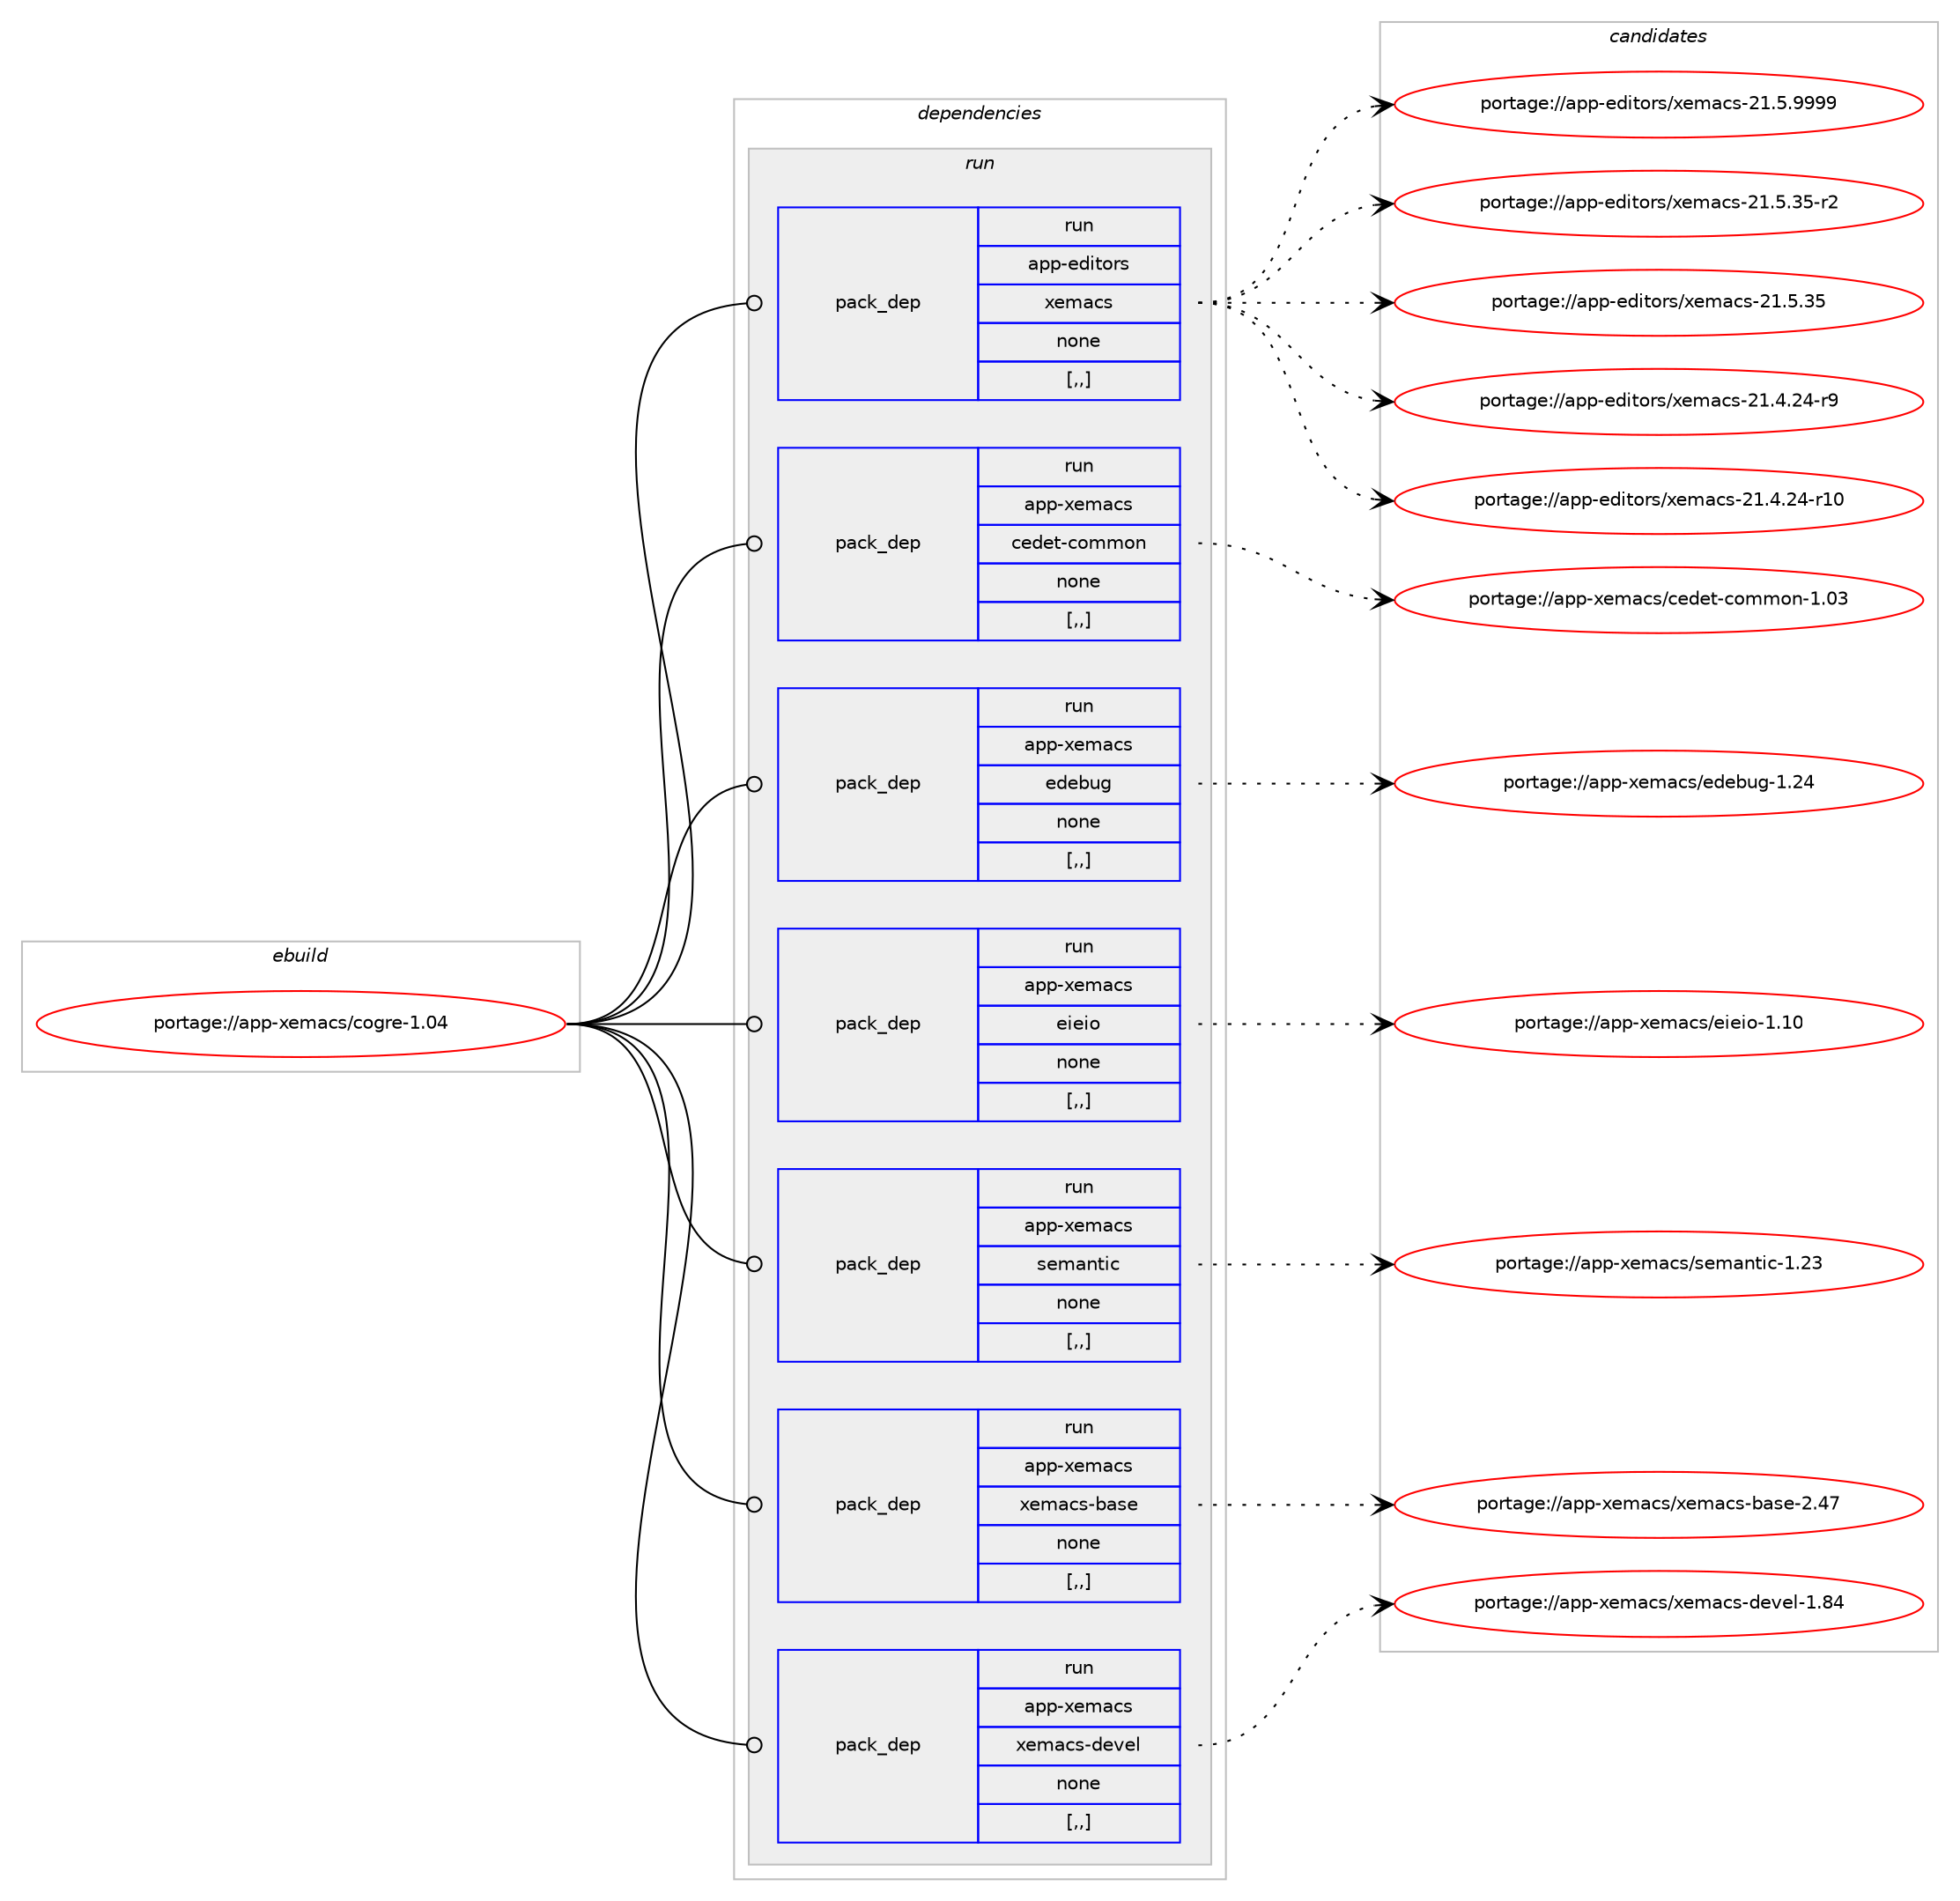 digraph prolog {

# *************
# Graph options
# *************

newrank=true;
concentrate=true;
compound=true;
graph [rankdir=LR,fontname=Helvetica,fontsize=10,ranksep=1.5];#, ranksep=2.5, nodesep=0.2];
edge  [arrowhead=vee];
node  [fontname=Helvetica,fontsize=10];

# **********
# The ebuild
# **********

subgraph cluster_leftcol {
color=gray;
rank=same;
label=<<i>ebuild</i>>;
id [label="portage://app-xemacs/cogre-1.04", color=red, width=4, href="../app-xemacs/cogre-1.04.svg"];
}

# ****************
# The dependencies
# ****************

subgraph cluster_midcol {
color=gray;
label=<<i>dependencies</i>>;
subgraph cluster_compile {
fillcolor="#eeeeee";
style=filled;
label=<<i>compile</i>>;
}
subgraph cluster_compileandrun {
fillcolor="#eeeeee";
style=filled;
label=<<i>compile and run</i>>;
}
subgraph cluster_run {
fillcolor="#eeeeee";
style=filled;
label=<<i>run</i>>;
subgraph pack44930 {
dependency62151 [label=<<TABLE BORDER="0" CELLBORDER="1" CELLSPACING="0" CELLPADDING="4" WIDTH="220"><TR><TD ROWSPAN="6" CELLPADDING="30">pack_dep</TD></TR><TR><TD WIDTH="110">run</TD></TR><TR><TD>app-editors</TD></TR><TR><TD>xemacs</TD></TR><TR><TD>none</TD></TR><TR><TD>[,,]</TD></TR></TABLE>>, shape=none, color=blue];
}
id:e -> dependency62151:w [weight=20,style="solid",arrowhead="odot"];
subgraph pack44931 {
dependency62152 [label=<<TABLE BORDER="0" CELLBORDER="1" CELLSPACING="0" CELLPADDING="4" WIDTH="220"><TR><TD ROWSPAN="6" CELLPADDING="30">pack_dep</TD></TR><TR><TD WIDTH="110">run</TD></TR><TR><TD>app-xemacs</TD></TR><TR><TD>cedet-common</TD></TR><TR><TD>none</TD></TR><TR><TD>[,,]</TD></TR></TABLE>>, shape=none, color=blue];
}
id:e -> dependency62152:w [weight=20,style="solid",arrowhead="odot"];
subgraph pack44932 {
dependency62153 [label=<<TABLE BORDER="0" CELLBORDER="1" CELLSPACING="0" CELLPADDING="4" WIDTH="220"><TR><TD ROWSPAN="6" CELLPADDING="30">pack_dep</TD></TR><TR><TD WIDTH="110">run</TD></TR><TR><TD>app-xemacs</TD></TR><TR><TD>edebug</TD></TR><TR><TD>none</TD></TR><TR><TD>[,,]</TD></TR></TABLE>>, shape=none, color=blue];
}
id:e -> dependency62153:w [weight=20,style="solid",arrowhead="odot"];
subgraph pack44933 {
dependency62154 [label=<<TABLE BORDER="0" CELLBORDER="1" CELLSPACING="0" CELLPADDING="4" WIDTH="220"><TR><TD ROWSPAN="6" CELLPADDING="30">pack_dep</TD></TR><TR><TD WIDTH="110">run</TD></TR><TR><TD>app-xemacs</TD></TR><TR><TD>eieio</TD></TR><TR><TD>none</TD></TR><TR><TD>[,,]</TD></TR></TABLE>>, shape=none, color=blue];
}
id:e -> dependency62154:w [weight=20,style="solid",arrowhead="odot"];
subgraph pack44934 {
dependency62155 [label=<<TABLE BORDER="0" CELLBORDER="1" CELLSPACING="0" CELLPADDING="4" WIDTH="220"><TR><TD ROWSPAN="6" CELLPADDING="30">pack_dep</TD></TR><TR><TD WIDTH="110">run</TD></TR><TR><TD>app-xemacs</TD></TR><TR><TD>semantic</TD></TR><TR><TD>none</TD></TR><TR><TD>[,,]</TD></TR></TABLE>>, shape=none, color=blue];
}
id:e -> dependency62155:w [weight=20,style="solid",arrowhead="odot"];
subgraph pack44935 {
dependency62156 [label=<<TABLE BORDER="0" CELLBORDER="1" CELLSPACING="0" CELLPADDING="4" WIDTH="220"><TR><TD ROWSPAN="6" CELLPADDING="30">pack_dep</TD></TR><TR><TD WIDTH="110">run</TD></TR><TR><TD>app-xemacs</TD></TR><TR><TD>xemacs-base</TD></TR><TR><TD>none</TD></TR><TR><TD>[,,]</TD></TR></TABLE>>, shape=none, color=blue];
}
id:e -> dependency62156:w [weight=20,style="solid",arrowhead="odot"];
subgraph pack44936 {
dependency62157 [label=<<TABLE BORDER="0" CELLBORDER="1" CELLSPACING="0" CELLPADDING="4" WIDTH="220"><TR><TD ROWSPAN="6" CELLPADDING="30">pack_dep</TD></TR><TR><TD WIDTH="110">run</TD></TR><TR><TD>app-xemacs</TD></TR><TR><TD>xemacs-devel</TD></TR><TR><TD>none</TD></TR><TR><TD>[,,]</TD></TR></TABLE>>, shape=none, color=blue];
}
id:e -> dependency62157:w [weight=20,style="solid",arrowhead="odot"];
}
}

# **************
# The candidates
# **************

subgraph cluster_choices {
rank=same;
color=gray;
label=<<i>candidates</i>>;

subgraph choice44930 {
color=black;
nodesep=1;
choice971121124510110010511611111411547120101109979911545504946534657575757 [label="portage://app-editors/xemacs-21.5.9999", color=red, width=4,href="../app-editors/xemacs-21.5.9999.svg"];
choice971121124510110010511611111411547120101109979911545504946534651534511450 [label="portage://app-editors/xemacs-21.5.35-r2", color=red, width=4,href="../app-editors/xemacs-21.5.35-r2.svg"];
choice97112112451011001051161111141154712010110997991154550494653465153 [label="portage://app-editors/xemacs-21.5.35", color=red, width=4,href="../app-editors/xemacs-21.5.35.svg"];
choice971121124510110010511611111411547120101109979911545504946524650524511457 [label="portage://app-editors/xemacs-21.4.24-r9", color=red, width=4,href="../app-editors/xemacs-21.4.24-r9.svg"];
choice97112112451011001051161111141154712010110997991154550494652465052451144948 [label="portage://app-editors/xemacs-21.4.24-r10", color=red, width=4,href="../app-editors/xemacs-21.4.24-r10.svg"];
dependency62151:e -> choice971121124510110010511611111411547120101109979911545504946534657575757:w [style=dotted,weight="100"];
dependency62151:e -> choice971121124510110010511611111411547120101109979911545504946534651534511450:w [style=dotted,weight="100"];
dependency62151:e -> choice97112112451011001051161111141154712010110997991154550494653465153:w [style=dotted,weight="100"];
dependency62151:e -> choice971121124510110010511611111411547120101109979911545504946524650524511457:w [style=dotted,weight="100"];
dependency62151:e -> choice97112112451011001051161111141154712010110997991154550494652465052451144948:w [style=dotted,weight="100"];
}
subgraph choice44931 {
color=black;
nodesep=1;
choice97112112451201011099799115479910110010111645991111091091111104549464851 [label="portage://app-xemacs/cedet-common-1.03", color=red, width=4,href="../app-xemacs/cedet-common-1.03.svg"];
dependency62152:e -> choice97112112451201011099799115479910110010111645991111091091111104549464851:w [style=dotted,weight="100"];
}
subgraph choice44932 {
color=black;
nodesep=1;
choice9711211245120101109979911547101100101981171034549465052 [label="portage://app-xemacs/edebug-1.24", color=red, width=4,href="../app-xemacs/edebug-1.24.svg"];
dependency62153:e -> choice9711211245120101109979911547101100101981171034549465052:w [style=dotted,weight="100"];
}
subgraph choice44933 {
color=black;
nodesep=1;
choice97112112451201011099799115471011051011051114549464948 [label="portage://app-xemacs/eieio-1.10", color=red, width=4,href="../app-xemacs/eieio-1.10.svg"];
dependency62154:e -> choice97112112451201011099799115471011051011051114549464948:w [style=dotted,weight="100"];
}
subgraph choice44934 {
color=black;
nodesep=1;
choice971121124512010110997991154711510110997110116105994549465051 [label="portage://app-xemacs/semantic-1.23", color=red, width=4,href="../app-xemacs/semantic-1.23.svg"];
dependency62155:e -> choice971121124512010110997991154711510110997110116105994549465051:w [style=dotted,weight="100"];
}
subgraph choice44935 {
color=black;
nodesep=1;
choice971121124512010110997991154712010110997991154598971151014550465255 [label="portage://app-xemacs/xemacs-base-2.47", color=red, width=4,href="../app-xemacs/xemacs-base-2.47.svg"];
dependency62156:e -> choice971121124512010110997991154712010110997991154598971151014550465255:w [style=dotted,weight="100"];
}
subgraph choice44936 {
color=black;
nodesep=1;
choice97112112451201011099799115471201011099799115451001011181011084549465652 [label="portage://app-xemacs/xemacs-devel-1.84", color=red, width=4,href="../app-xemacs/xemacs-devel-1.84.svg"];
dependency62157:e -> choice97112112451201011099799115471201011099799115451001011181011084549465652:w [style=dotted,weight="100"];
}
}

}
